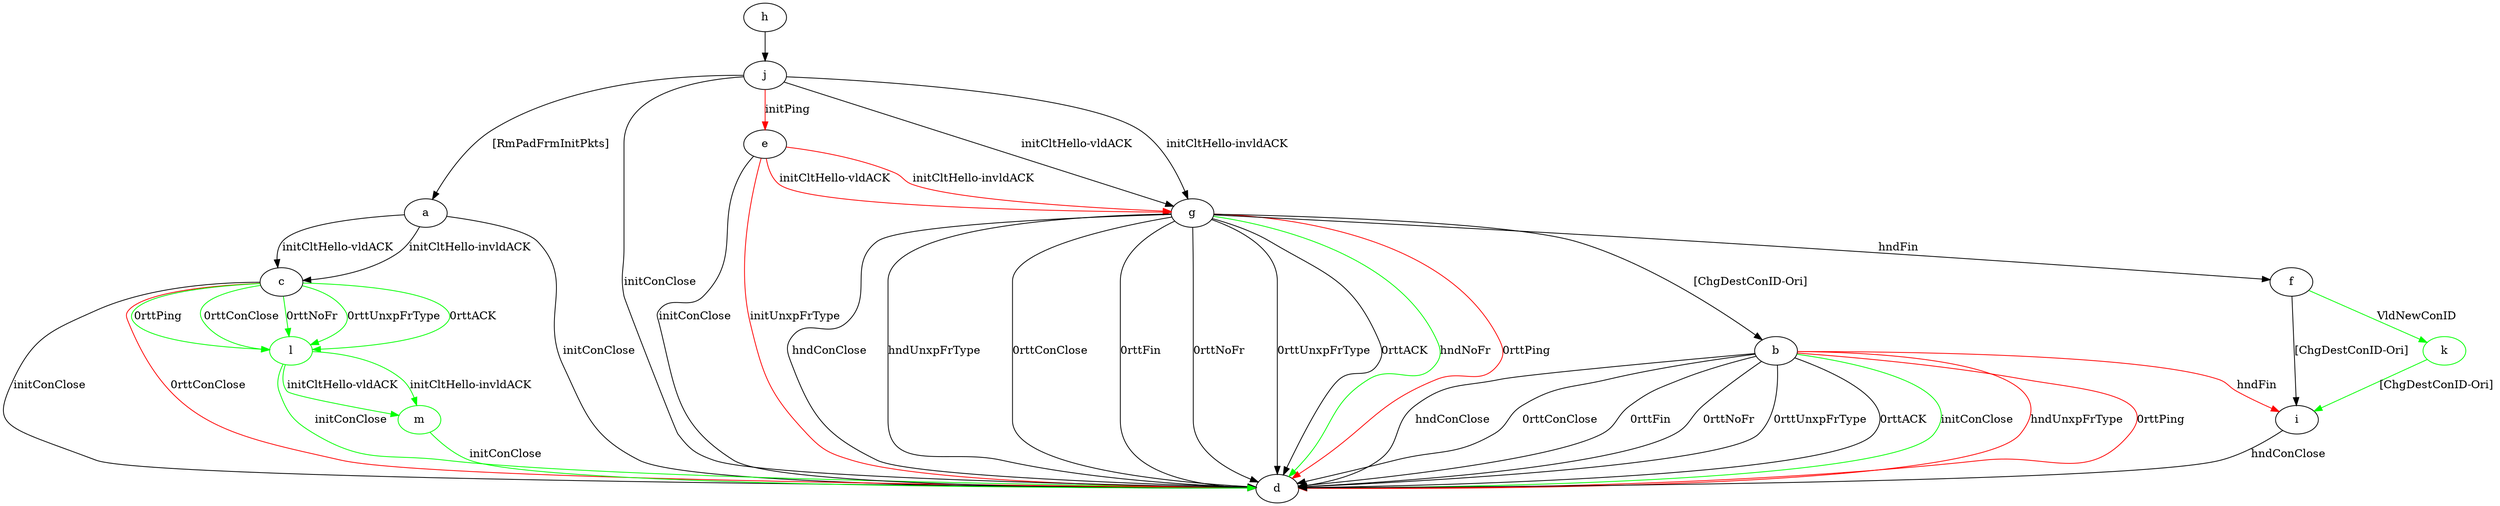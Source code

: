 digraph "" {
	a -> c	[key=0,
		label="initCltHello-vldACK "];
	a -> c	[key=1,
		label="initCltHello-invldACK "];
	a -> d	[key=0,
		label="initConClose "];
	b -> d	[key=0,
		label="hndConClose "];
	b -> d	[key=1,
		label="0rttConClose "];
	b -> d	[key=2,
		label="0rttFin "];
	b -> d	[key=3,
		label="0rttNoFr "];
	b -> d	[key=4,
		label="0rttUnxpFrType "];
	b -> d	[key=5,
		label="0rttACK "];
	b -> d	[key=6,
		color=green,
		label="initConClose "];
	b -> d	[key=7,
		color=red,
		label="hndUnxpFrType "];
	b -> d	[key=8,
		color=red,
		label="0rttPing "];
	b -> i	[key=0,
		color=red,
		label="hndFin "];
	c -> d	[key=0,
		label="initConClose "];
	c -> d	[key=1,
		color=red,
		label="0rttConClose "];
	l	[color=green];
	c -> l	[key=0,
		color=green,
		label="0rttPing "];
	c -> l	[key=1,
		color=green,
		label="0rttConClose "];
	c -> l	[key=2,
		color=green,
		label="0rttNoFr "];
	c -> l	[key=3,
		color=green,
		label="0rttUnxpFrType "];
	c -> l	[key=4,
		color=green,
		label="0rttACK "];
	e -> d	[key=0,
		label="initConClose "];
	e -> d	[key=1,
		color=red,
		label="initUnxpFrType "];
	e -> g	[key=0,
		color=red,
		label="initCltHello-vldACK "];
	e -> g	[key=1,
		color=red,
		label="initCltHello-invldACK "];
	f -> i	[key=0,
		label="[ChgDestConID-Ori] "];
	k	[color=green];
	f -> k	[key=0,
		color=green,
		label="VldNewConID "];
	g -> b	[key=0,
		label="[ChgDestConID-Ori] "];
	g -> d	[key=0,
		label="hndConClose "];
	g -> d	[key=1,
		label="hndUnxpFrType "];
	g -> d	[key=2,
		label="0rttConClose "];
	g -> d	[key=3,
		label="0rttFin "];
	g -> d	[key=4,
		label="0rttNoFr "];
	g -> d	[key=5,
		label="0rttUnxpFrType "];
	g -> d	[key=6,
		label="0rttACK "];
	g -> d	[key=7,
		color=green,
		label="hndNoFr "];
	g -> d	[key=8,
		color=red,
		label="0rttPing "];
	g -> f	[key=0,
		label="hndFin "];
	h -> j	[key=0];
	i -> d	[key=0,
		label="hndConClose "];
	j -> a	[key=0,
		label="[RmPadFrmInitPkts] "];
	j -> d	[key=0,
		label="initConClose "];
	j -> e	[key=0,
		color=red,
		label="initPing "];
	j -> g	[key=0,
		label="initCltHello-vldACK "];
	j -> g	[key=1,
		label="initCltHello-invldACK "];
	k -> i	[key=0,
		color=green,
		label="[ChgDestConID-Ori] "];
	l -> d	[key=0,
		color=green,
		label="initConClose "];
	m	[color=green];
	l -> m	[key=0,
		color=green,
		label="initCltHello-vldACK "];
	l -> m	[key=1,
		color=green,
		label="initCltHello-invldACK "];
	m -> d	[key=0,
		color=green,
		label="initConClose "];
}
